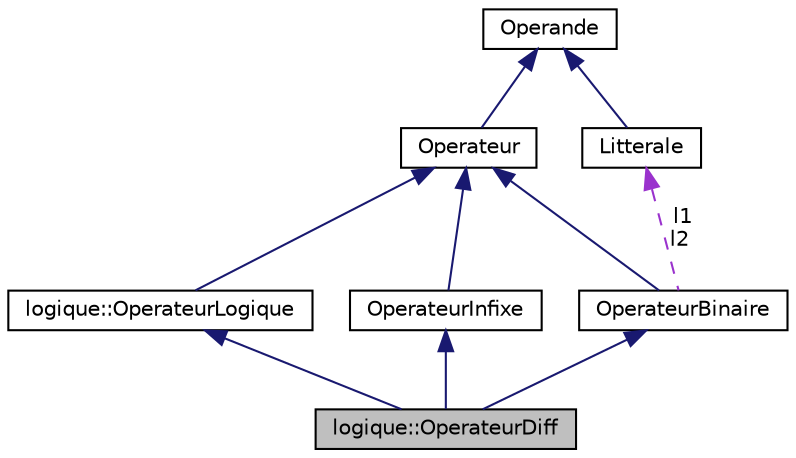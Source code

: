 digraph "logique::OperateurDiff"
{
  edge [fontname="Helvetica",fontsize="10",labelfontname="Helvetica",labelfontsize="10"];
  node [fontname="Helvetica",fontsize="10",shape=record];
  Node1 [label="logique::OperateurDiff",height=0.2,width=0.4,color="black", fillcolor="grey75", style="filled", fontcolor="black"];
  Node2 -> Node1 [dir="back",color="midnightblue",fontsize="10",style="solid",fontname="Helvetica"];
  Node2 [label="OperateurBinaire",height=0.2,width=0.4,color="black", fillcolor="white", style="filled",URL="$class_operateur_binaire.html"];
  Node3 -> Node2 [dir="back",color="midnightblue",fontsize="10",style="solid",fontname="Helvetica"];
  Node3 [label="Operateur",height=0.2,width=0.4,color="black", fillcolor="white", style="filled",URL="$class_operateur.html",tooltip="classe la plus abstraite des opérateurs "];
  Node4 -> Node3 [dir="back",color="midnightblue",fontsize="10",style="solid",fontname="Helvetica"];
  Node4 [label="Operande",height=0.2,width=0.4,color="black", fillcolor="white", style="filled",URL="$class_operande.html"];
  Node5 -> Node2 [dir="back",color="darkorchid3",fontsize="10",style="dashed",label=" l1\nl2" ,fontname="Helvetica"];
  Node5 [label="Litterale",height=0.2,width=0.4,color="black", fillcolor="white", style="filled",URL="$class_litterale.html"];
  Node4 -> Node5 [dir="back",color="midnightblue",fontsize="10",style="solid",fontname="Helvetica"];
  Node6 -> Node1 [dir="back",color="midnightblue",fontsize="10",style="solid",fontname="Helvetica"];
  Node6 [label="logique::OperateurLogique",height=0.2,width=0.4,color="black", fillcolor="white", style="filled",URL="$classlogique_1_1_operateur_logique.html"];
  Node3 -> Node6 [dir="back",color="midnightblue",fontsize="10",style="solid",fontname="Helvetica"];
  Node7 -> Node1 [dir="back",color="midnightblue",fontsize="10",style="solid",fontname="Helvetica"];
  Node7 [label="OperateurInfixe",height=0.2,width=0.4,color="black", fillcolor="white", style="filled",URL="$class_operateur_infixe.html",tooltip="Une classe utile pour les expressions Permet la spécialisation d&#39;un opérateur pour son traitement d&#39;e..."];
  Node3 -> Node7 [dir="back",color="midnightblue",fontsize="10",style="solid",fontname="Helvetica"];
}
